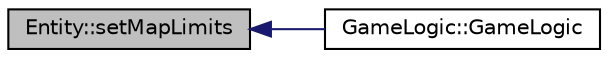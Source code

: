 digraph "Entity::setMapLimits"
{
  edge [fontname="Helvetica",fontsize="10",labelfontname="Helvetica",labelfontsize="10"];
  node [fontname="Helvetica",fontsize="10",shape=record];
  rankdir="LR";
  Node1 [label="Entity::setMapLimits",height=0.2,width=0.4,color="black", fillcolor="grey75", style="filled", fontcolor="black"];
  Node1 -> Node2 [dir="back",color="midnightblue",fontsize="10",style="solid",fontname="Helvetica"];
  Node2 [label="GameLogic::GameLogic",height=0.2,width=0.4,color="black", fillcolor="white", style="filled",URL="$classGameLogic.html#a996cd781691c36922e7ce792fcb21640"];
}
